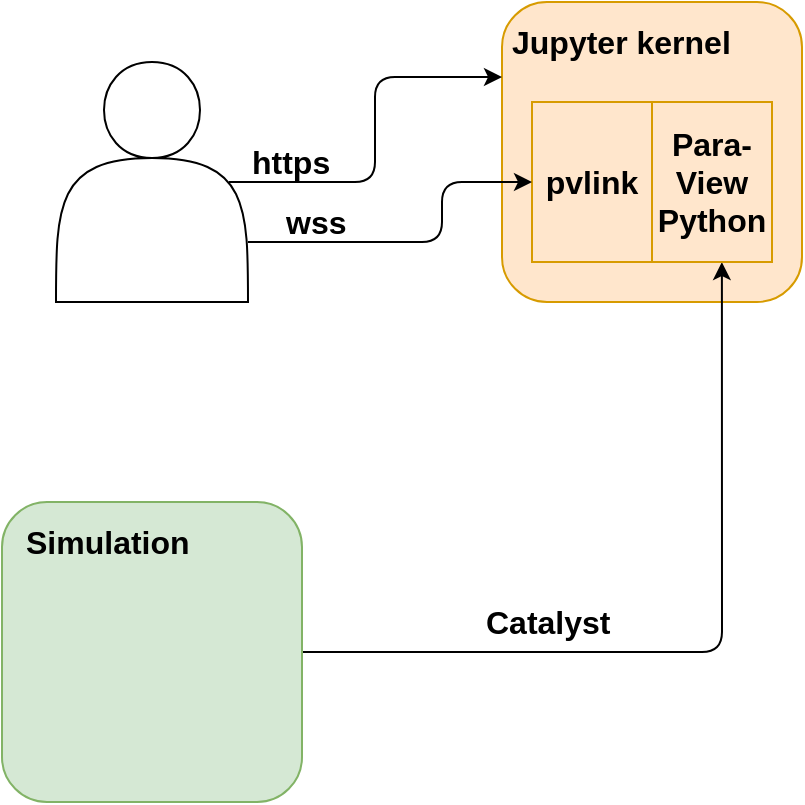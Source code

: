 <mxfile version="12.8.5" type="device"><diagram name="Page-1" id="74b105a0-9070-1c63-61bc-23e55f88626e"><mxGraphModel dx="658" dy="522" grid="1" gridSize="10" guides="1" tooltips="1" connect="1" arrows="1" fold="1" page="1" pageScale="1.5" pageWidth="1169" pageHeight="826" background="none" math="0" shadow="0"><root><mxCell id="0" style=";html=1;"/><mxCell id="1" style=";html=1;" parent="0"/><mxCell id="mT057Flkr07C2x_E4uDO-8" value="" style="rounded=1;whiteSpace=wrap;html=1;fillColor=#ffe6cc;strokeColor=#d79b00;" parent="1" vertex="1"><mxGeometry x="650" y="120" width="150" height="150" as="geometry"/></mxCell><mxCell id="pArhD54mKAOOwNSFYiM0-5" style="edgeStyle=orthogonalEdgeStyle;rounded=1;orthogonalLoop=1;jettySize=auto;html=1;entryX=0.733;entryY=0.867;entryDx=0;entryDy=0;entryPerimeter=0;" edge="1" parent="1" source="mT057Flkr07C2x_E4uDO-10" target="mT057Flkr07C2x_E4uDO-8"><mxGeometry relative="1" as="geometry"><mxPoint x="650" y="445" as="targetPoint"/></mxGeometry></mxCell><mxCell id="mT057Flkr07C2x_E4uDO-10" value="" style="rounded=1;whiteSpace=wrap;html=1;fillColor=#d5e8d4;strokeColor=#82b366;" parent="1" vertex="1"><mxGeometry x="400" y="370" width="150" height="150" as="geometry"/></mxCell><mxCell id="mT057Flkr07C2x_E4uDO-19" value="&lt;div style=&quot;font-size: 16px&quot;&gt;Jupyter kernel&lt;/div&gt;" style="text;html=1;strokeColor=none;fillColor=none;align=left;verticalAlign=middle;whiteSpace=wrap;rounded=0;fontSize=16;fontStyle=1" parent="1" vertex="1"><mxGeometry x="652.5" y="130" width="145" height="20" as="geometry"/></mxCell><mxCell id="mT057Flkr07C2x_E4uDO-20" value="&lt;div style=&quot;font-size: 16px;&quot;&gt;Simulation&lt;/div&gt;" style="text;html=1;strokeColor=none;fillColor=none;align=left;verticalAlign=middle;whiteSpace=wrap;rounded=0;fontSize=16;fontStyle=1" parent="1" vertex="1"><mxGeometry x="410" y="380" width="110" height="20" as="geometry"/></mxCell><mxCell id="mT057Flkr07C2x_E4uDO-45" value="&lt;div&gt;Para-&lt;/div&gt;&lt;div&gt;View Python&lt;/div&gt;" style="text;html=1;strokeColor=#d79b00;fillColor=#ffe6cc;align=center;verticalAlign=middle;whiteSpace=wrap;rounded=0;fontSize=16;fontStyle=1" parent="1" vertex="1"><mxGeometry x="725" y="170" width="60" height="80" as="geometry"/></mxCell><mxCell id="mT057Flkr07C2x_E4uDO-50" value="pvlink" style="text;html=1;strokeColor=#d79b00;fillColor=#ffe6cc;align=center;verticalAlign=middle;whiteSpace=wrap;rounded=0;fontSize=16;fontStyle=1" parent="1" vertex="1"><mxGeometry x="665" y="170" width="60" height="80" as="geometry"/></mxCell><mxCell id="mT057Flkr07C2x_E4uDO-52" value="Catalyst" style="text;html=1;strokeColor=none;fillColor=none;align=left;verticalAlign=middle;whiteSpace=wrap;rounded=0;fontSize=16;fontStyle=1" parent="1" vertex="1"><mxGeometry x="640" y="420" width="70" height="20" as="geometry"/></mxCell><mxCell id="pArhD54mKAOOwNSFYiM0-2" style="edgeStyle=orthogonalEdgeStyle;rounded=1;orthogonalLoop=1;jettySize=auto;html=1;entryX=0;entryY=0.25;entryDx=0;entryDy=0;exitX=0.9;exitY=0.5;exitDx=0;exitDy=0;exitPerimeter=0;" edge="1" parent="1" source="mT057Flkr07C2x_E4uDO-60" target="mT057Flkr07C2x_E4uDO-8"><mxGeometry relative="1" as="geometry"><Array as="points"/></mxGeometry></mxCell><mxCell id="pArhD54mKAOOwNSFYiM0-3" style="edgeStyle=orthogonalEdgeStyle;rounded=1;orthogonalLoop=1;jettySize=auto;html=1;exitX=1;exitY=0.75;exitDx=0;exitDy=0;" edge="1" parent="1" source="mT057Flkr07C2x_E4uDO-60" target="mT057Flkr07C2x_E4uDO-50"><mxGeometry relative="1" as="geometry"><Array as="points"><mxPoint x="620" y="240"/><mxPoint x="620" y="210"/></Array></mxGeometry></mxCell><mxCell id="mT057Flkr07C2x_E4uDO-60" value="" style="shape=actor;whiteSpace=wrap;html=1;fontSize=16;align=left;" parent="1" vertex="1"><mxGeometry x="427" y="150" width="96" height="120" as="geometry"/></mxCell><mxCell id="pArhD54mKAOOwNSFYiM0-9" value="https" style="text;html=1;strokeColor=none;fillColor=none;align=left;verticalAlign=middle;whiteSpace=wrap;rounded=0;fontSize=16;fontStyle=1" vertex="1" parent="1"><mxGeometry x="523" y="190" width="70" height="20" as="geometry"/></mxCell><mxCell id="pArhD54mKAOOwNSFYiM0-11" value="wss" style="text;html=1;strokeColor=none;fillColor=none;align=left;verticalAlign=middle;whiteSpace=wrap;rounded=0;fontSize=16;fontStyle=1" vertex="1" parent="1"><mxGeometry x="540" y="220" width="70" height="20" as="geometry"/></mxCell></root></mxGraphModel></diagram></mxfile>